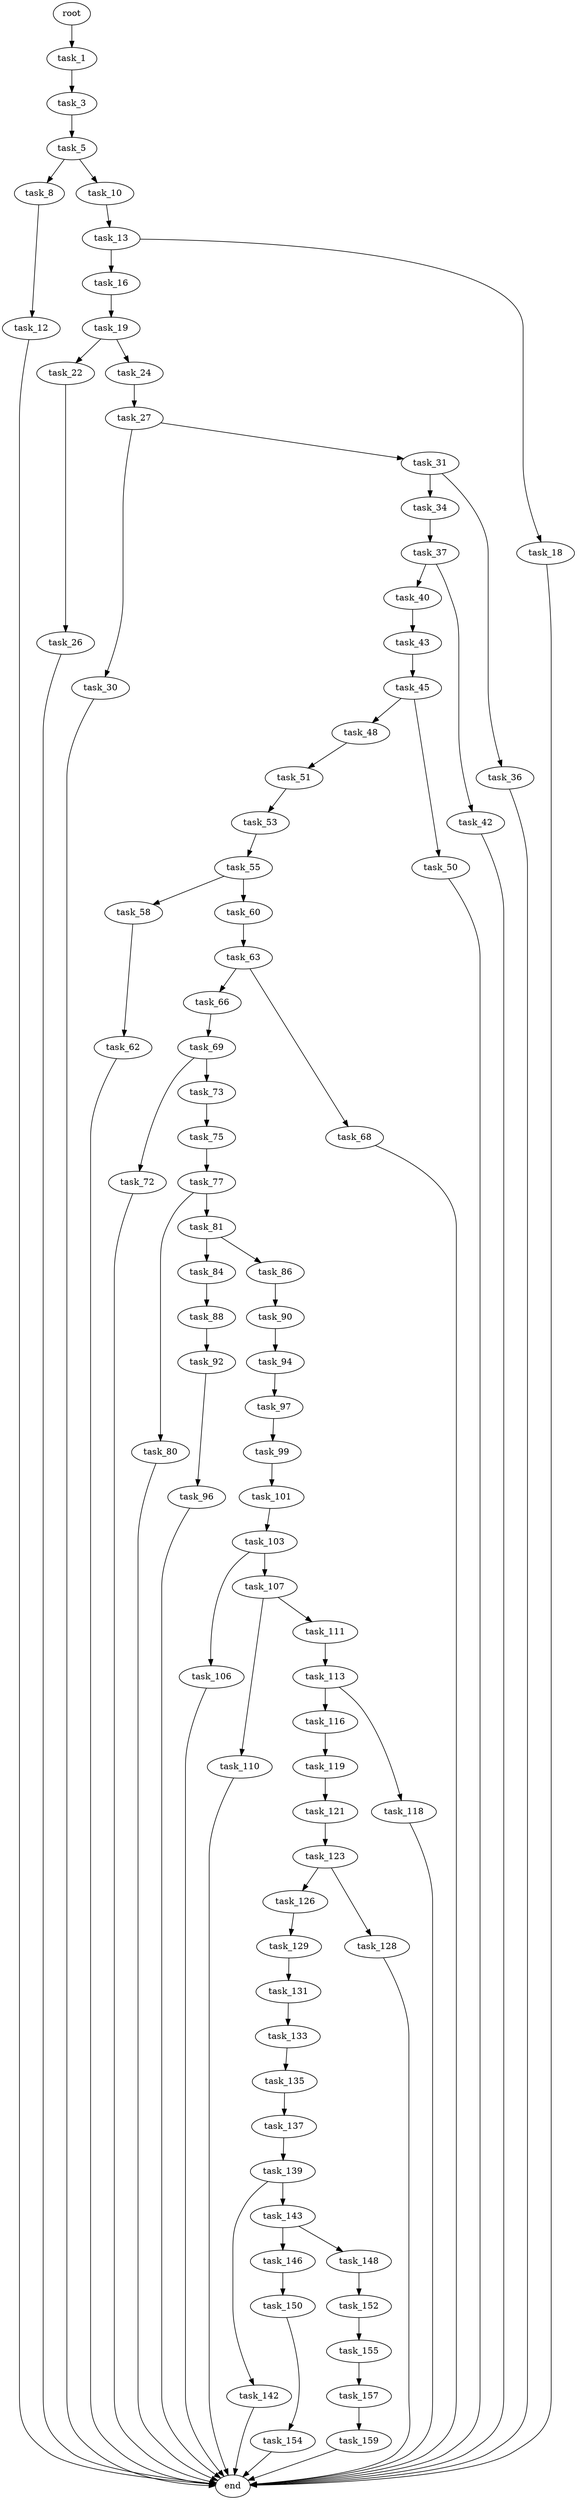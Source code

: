 digraph G {
  root [size="0.000000"];
  task_1 [size="368293445632.000000"];
  task_3 [size="231928233984.000000"];
  task_5 [size="5735331936.000000"];
  task_8 [size="210796827389.000000"];
  task_10 [size="68719476736.000000"];
  task_12 [size="14293133514.000000"];
  task_13 [size="782757789696.000000"];
  task_16 [size="25380060442.000000"];
  task_18 [size="53037705090.000000"];
  task_19 [size="8398451666.000000"];
  task_22 [size="34287083726.000000"];
  task_24 [size="782757789696.000000"];
  task_26 [size="5394908990.000000"];
  task_27 [size="38592661866.000000"];
  task_30 [size="178163599152.000000"];
  task_31 [size="150239352351.000000"];
  task_34 [size="28991029248.000000"];
  task_36 [size="356160503273.000000"];
  task_37 [size="549755813888.000000"];
  task_40 [size="2586084627.000000"];
  task_42 [size="782757789696.000000"];
  task_43 [size="182076569753.000000"];
  task_45 [size="5357920675.000000"];
  task_48 [size="11645795142.000000"];
  task_50 [size="782757789696.000000"];
  task_51 [size="4550567999.000000"];
  task_53 [size="478620755588.000000"];
  task_55 [size="368293445632.000000"];
  task_58 [size="8589934592.000000"];
  task_60 [size="175307595367.000000"];
  task_62 [size="145523817915.000000"];
  task_63 [size="1073741824000.000000"];
  task_66 [size="741379473139.000000"];
  task_68 [size="1400818522.000000"];
  task_69 [size="4343491445.000000"];
  task_72 [size="251291001745.000000"];
  task_73 [size="406003758394.000000"];
  task_75 [size="8589934592.000000"];
  task_77 [size="530107984279.000000"];
  task_80 [size="137687192264.000000"];
  task_81 [size="231928233984.000000"];
  task_84 [size="17889077041.000000"];
  task_86 [size="231928233984.000000"];
  task_88 [size="11149203063.000000"];
  task_90 [size="27606326595.000000"];
  task_92 [size="1216503671382.000000"];
  task_94 [size="474618773983.000000"];
  task_96 [size="21562307497.000000"];
  task_97 [size="2086405363.000000"];
  task_99 [size="5440878522.000000"];
  task_101 [size="189666038578.000000"];
  task_103 [size="526367111137.000000"];
  task_106 [size="1552167613.000000"];
  task_107 [size="31678369843.000000"];
  task_110 [size="60275479984.000000"];
  task_111 [size="7688830616.000000"];
  task_113 [size="13327401571.000000"];
  task_116 [size="18429881054.000000"];
  task_118 [size="1107109345.000000"];
  task_119 [size="1114876699.000000"];
  task_121 [size="5930845536.000000"];
  task_123 [size="18915720121.000000"];
  task_126 [size="782757789696.000000"];
  task_128 [size="8589934592.000000"];
  task_129 [size="8589934592.000000"];
  task_131 [size="20252523122.000000"];
  task_133 [size="29688515852.000000"];
  task_135 [size="1050683374408.000000"];
  task_137 [size="2822358668.000000"];
  task_139 [size="1428905860933.000000"];
  task_142 [size="782757789696.000000"];
  task_143 [size="28991029248.000000"];
  task_146 [size="42375368332.000000"];
  task_148 [size="507150895000.000000"];
  task_150 [size="782757789696.000000"];
  task_152 [size="368293445632.000000"];
  task_154 [size="21823159059.000000"];
  task_155 [size="68719476736.000000"];
  task_157 [size="1426526362240.000000"];
  task_159 [size="1073741824000.000000"];
  end [size="0.000000"];

  root -> task_1 [size="1.000000"];
  task_1 -> task_3 [size="411041792.000000"];
  task_3 -> task_5 [size="301989888.000000"];
  task_5 -> task_8 [size="411041792.000000"];
  task_5 -> task_10 [size="411041792.000000"];
  task_8 -> task_12 [size="411041792.000000"];
  task_10 -> task_13 [size="134217728.000000"];
  task_12 -> end [size="1.000000"];
  task_13 -> task_16 [size="679477248.000000"];
  task_13 -> task_18 [size="679477248.000000"];
  task_16 -> task_19 [size="411041792.000000"];
  task_18 -> end [size="1.000000"];
  task_19 -> task_22 [size="301989888.000000"];
  task_19 -> task_24 [size="301989888.000000"];
  task_22 -> task_26 [size="33554432.000000"];
  task_24 -> task_27 [size="679477248.000000"];
  task_26 -> end [size="1.000000"];
  task_27 -> task_30 [size="33554432.000000"];
  task_27 -> task_31 [size="33554432.000000"];
  task_30 -> end [size="1.000000"];
  task_31 -> task_34 [size="209715200.000000"];
  task_31 -> task_36 [size="209715200.000000"];
  task_34 -> task_37 [size="75497472.000000"];
  task_36 -> end [size="1.000000"];
  task_37 -> task_40 [size="536870912.000000"];
  task_37 -> task_42 [size="536870912.000000"];
  task_40 -> task_43 [size="75497472.000000"];
  task_42 -> end [size="1.000000"];
  task_43 -> task_45 [size="411041792.000000"];
  task_45 -> task_48 [size="411041792.000000"];
  task_45 -> task_50 [size="411041792.000000"];
  task_48 -> task_51 [size="33554432.000000"];
  task_50 -> end [size="1.000000"];
  task_51 -> task_53 [size="301989888.000000"];
  task_53 -> task_55 [size="301989888.000000"];
  task_55 -> task_58 [size="411041792.000000"];
  task_55 -> task_60 [size="411041792.000000"];
  task_58 -> task_62 [size="33554432.000000"];
  task_60 -> task_63 [size="301989888.000000"];
  task_62 -> end [size="1.000000"];
  task_63 -> task_66 [size="838860800.000000"];
  task_63 -> task_68 [size="838860800.000000"];
  task_66 -> task_69 [size="838860800.000000"];
  task_68 -> end [size="1.000000"];
  task_69 -> task_72 [size="209715200.000000"];
  task_69 -> task_73 [size="209715200.000000"];
  task_72 -> end [size="1.000000"];
  task_73 -> task_75 [size="411041792.000000"];
  task_75 -> task_77 [size="33554432.000000"];
  task_77 -> task_80 [size="536870912.000000"];
  task_77 -> task_81 [size="536870912.000000"];
  task_80 -> end [size="1.000000"];
  task_81 -> task_84 [size="301989888.000000"];
  task_81 -> task_86 [size="301989888.000000"];
  task_84 -> task_88 [size="301989888.000000"];
  task_86 -> task_90 [size="301989888.000000"];
  task_88 -> task_92 [size="411041792.000000"];
  task_90 -> task_94 [size="838860800.000000"];
  task_92 -> task_96 [size="838860800.000000"];
  task_94 -> task_97 [size="679477248.000000"];
  task_96 -> end [size="1.000000"];
  task_97 -> task_99 [size="33554432.000000"];
  task_99 -> task_101 [size="679477248.000000"];
  task_101 -> task_103 [size="134217728.000000"];
  task_103 -> task_106 [size="679477248.000000"];
  task_103 -> task_107 [size="679477248.000000"];
  task_106 -> end [size="1.000000"];
  task_107 -> task_110 [size="134217728.000000"];
  task_107 -> task_111 [size="134217728.000000"];
  task_110 -> end [size="1.000000"];
  task_111 -> task_113 [size="838860800.000000"];
  task_113 -> task_116 [size="301989888.000000"];
  task_113 -> task_118 [size="301989888.000000"];
  task_116 -> task_119 [size="679477248.000000"];
  task_118 -> end [size="1.000000"];
  task_119 -> task_121 [size="75497472.000000"];
  task_121 -> task_123 [size="411041792.000000"];
  task_123 -> task_126 [size="679477248.000000"];
  task_123 -> task_128 [size="679477248.000000"];
  task_126 -> task_129 [size="679477248.000000"];
  task_128 -> end [size="1.000000"];
  task_129 -> task_131 [size="33554432.000000"];
  task_131 -> task_133 [size="679477248.000000"];
  task_133 -> task_135 [size="33554432.000000"];
  task_135 -> task_137 [size="838860800.000000"];
  task_137 -> task_139 [size="209715200.000000"];
  task_139 -> task_142 [size="838860800.000000"];
  task_139 -> task_143 [size="838860800.000000"];
  task_142 -> end [size="1.000000"];
  task_143 -> task_146 [size="75497472.000000"];
  task_143 -> task_148 [size="75497472.000000"];
  task_146 -> task_150 [size="75497472.000000"];
  task_148 -> task_152 [size="679477248.000000"];
  task_150 -> task_154 [size="679477248.000000"];
  task_152 -> task_155 [size="411041792.000000"];
  task_154 -> end [size="1.000000"];
  task_155 -> task_157 [size="134217728.000000"];
  task_157 -> task_159 [size="838860800.000000"];
  task_159 -> end [size="1.000000"];
}

